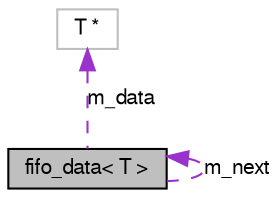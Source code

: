 digraph G
{
  bgcolor="transparent";
  edge [fontname="FreeSans",fontsize="10",labelfontname="FreeSans",labelfontsize="10"];
  node [fontname="FreeSans",fontsize="10",shape=record];
  Node1 [label="fifo_data\< T \>",height=0.2,width=0.4,color="black", fillcolor="grey75", style="filled" fontcolor="black"];
  Node1 -> Node1 [dir=back,color="darkorchid3",fontsize="10",style="dashed",label="m_next",fontname="FreeSans"];
  Node2 -> Node1 [dir=back,color="darkorchid3",fontsize="10",style="dashed",label="m_data",fontname="FreeSans"];
  Node2 [label="T *",height=0.2,width=0.4,color="grey75"];
}

